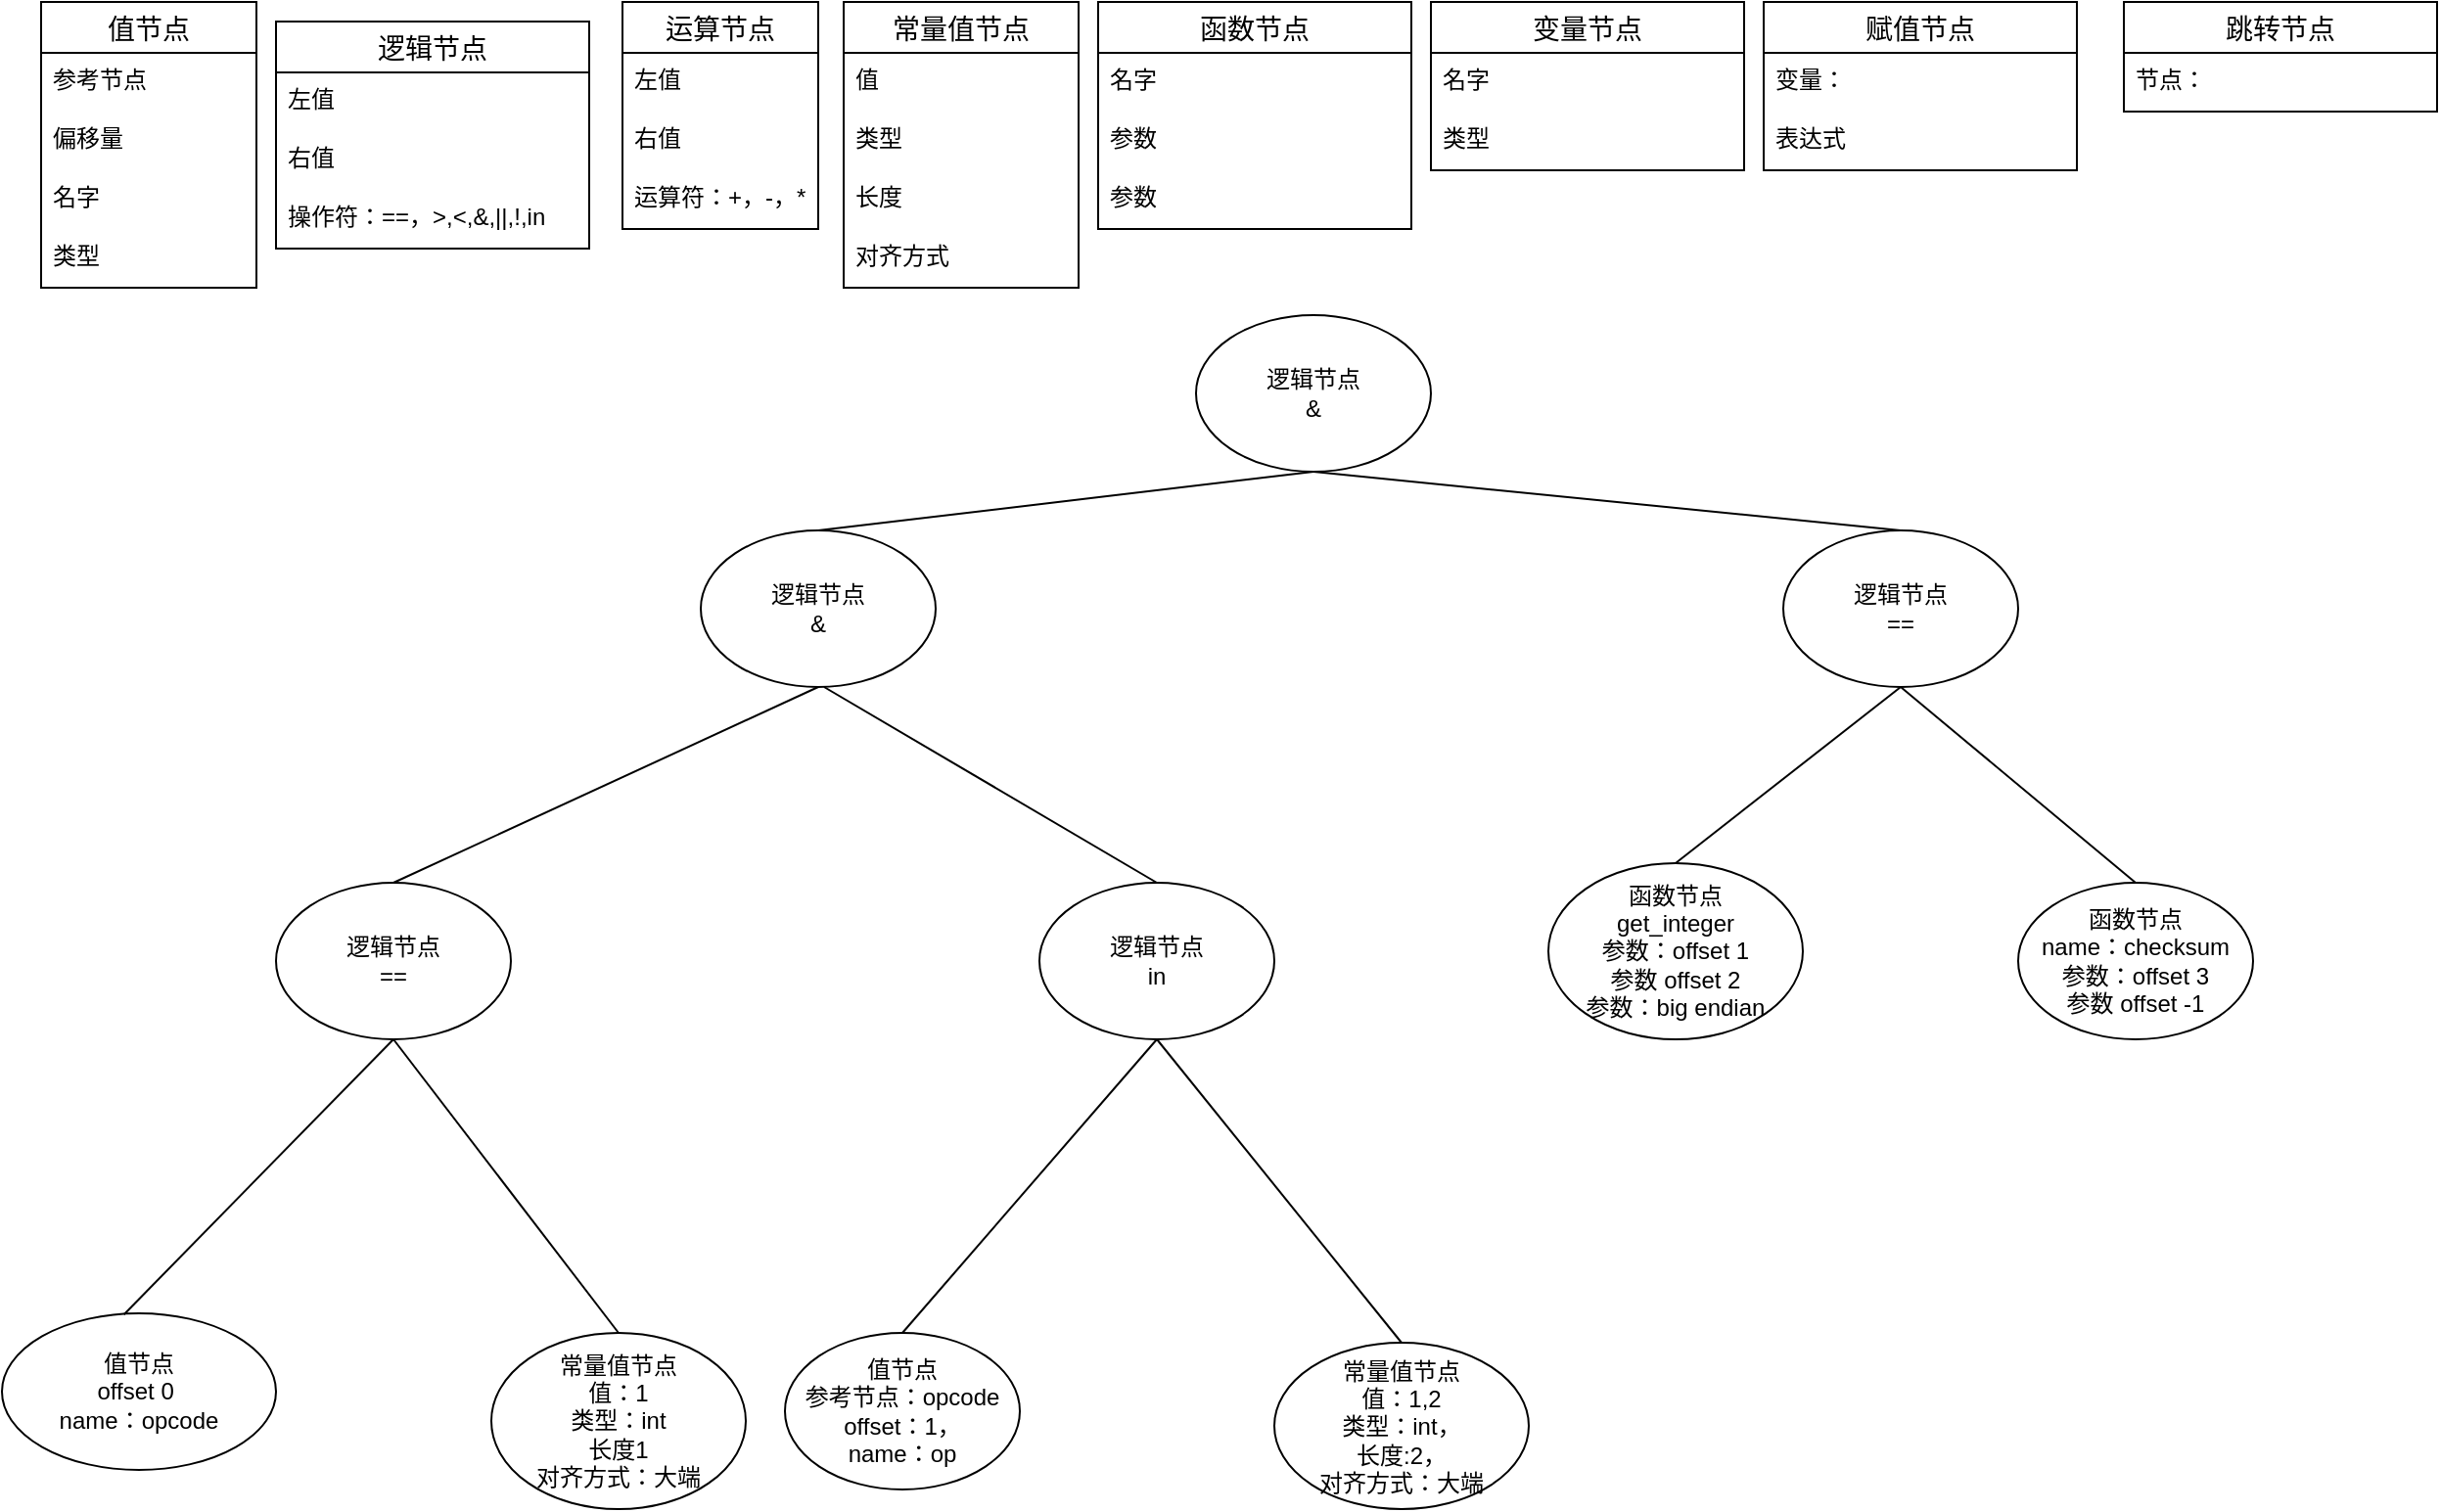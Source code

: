 <mxfile version="17.1.2" type="github">
  <diagram id="O3vF5IVw8UJ3JbansQLu" name="Page-1">
    <mxGraphModel dx="2863" dy="436" grid="1" gridSize="10" guides="1" tooltips="1" connect="1" arrows="1" fold="1" page="1" pageScale="1" pageWidth="827" pageHeight="1169" math="0" shadow="0">
      <root>
        <mxCell id="0" />
        <mxCell id="1" parent="0" />
        <mxCell id="PzEa61WQFkLlJApvxR5u-28" value="值节点" style="swimlane;fontStyle=0;childLayout=stackLayout;horizontal=1;startSize=26;horizontalStack=0;resizeParent=1;resizeParentMax=0;resizeLast=0;collapsible=1;marginBottom=0;align=center;fontSize=14;" vertex="1" parent="1">
          <mxGeometry x="-810" y="10" width="110" height="146" as="geometry">
            <mxRectangle x="455" y="820" width="50" height="26" as="alternateBounds" />
          </mxGeometry>
        </mxCell>
        <mxCell id="PzEa61WQFkLlJApvxR5u-29" value="参考节点" style="text;strokeColor=none;fillColor=none;spacingLeft=4;spacingRight=4;overflow=hidden;rotatable=0;points=[[0,0.5],[1,0.5]];portConstraint=eastwest;fontSize=12;" vertex="1" parent="PzEa61WQFkLlJApvxR5u-28">
          <mxGeometry y="26" width="110" height="30" as="geometry" />
        </mxCell>
        <mxCell id="PzEa61WQFkLlJApvxR5u-30" value="偏移量" style="text;strokeColor=none;fillColor=none;spacingLeft=4;spacingRight=4;overflow=hidden;rotatable=0;points=[[0,0.5],[1,0.5]];portConstraint=eastwest;fontSize=12;" vertex="1" parent="PzEa61WQFkLlJApvxR5u-28">
          <mxGeometry y="56" width="110" height="30" as="geometry" />
        </mxCell>
        <mxCell id="PzEa61WQFkLlJApvxR5u-60" value="名字" style="text;strokeColor=none;fillColor=none;spacingLeft=4;spacingRight=4;overflow=hidden;rotatable=0;points=[[0,0.5],[1,0.5]];portConstraint=eastwest;fontSize=12;" vertex="1" parent="PzEa61WQFkLlJApvxR5u-28">
          <mxGeometry y="86" width="110" height="30" as="geometry" />
        </mxCell>
        <mxCell id="PzEa61WQFkLlJApvxR5u-65" value="类型" style="text;strokeColor=none;fillColor=none;spacingLeft=4;spacingRight=4;overflow=hidden;rotatable=0;points=[[0,0.5],[1,0.5]];portConstraint=eastwest;fontSize=12;" vertex="1" parent="PzEa61WQFkLlJApvxR5u-28">
          <mxGeometry y="116" width="110" height="30" as="geometry" />
        </mxCell>
        <mxCell id="PzEa61WQFkLlJApvxR5u-32" value="逻辑节点" style="swimlane;fontStyle=0;childLayout=stackLayout;horizontal=1;startSize=26;horizontalStack=0;resizeParent=1;resizeParentMax=0;resizeLast=0;collapsible=1;marginBottom=0;align=center;fontSize=14;" vertex="1" parent="1">
          <mxGeometry x="-690" y="20" width="160" height="116" as="geometry" />
        </mxCell>
        <mxCell id="PzEa61WQFkLlJApvxR5u-33" value="左值" style="text;strokeColor=none;fillColor=none;spacingLeft=4;spacingRight=4;overflow=hidden;rotatable=0;points=[[0,0.5],[1,0.5]];portConstraint=eastwest;fontSize=12;" vertex="1" parent="PzEa61WQFkLlJApvxR5u-32">
          <mxGeometry y="26" width="160" height="30" as="geometry" />
        </mxCell>
        <mxCell id="PzEa61WQFkLlJApvxR5u-34" value="右值" style="text;strokeColor=none;fillColor=none;spacingLeft=4;spacingRight=4;overflow=hidden;rotatable=0;points=[[0,0.5],[1,0.5]];portConstraint=eastwest;fontSize=12;" vertex="1" parent="PzEa61WQFkLlJApvxR5u-32">
          <mxGeometry y="56" width="160" height="30" as="geometry" />
        </mxCell>
        <mxCell id="PzEa61WQFkLlJApvxR5u-35" value="操作符：==，&gt;,&lt;,&amp;,||,!,in" style="text;strokeColor=none;fillColor=none;spacingLeft=4;spacingRight=4;overflow=hidden;rotatable=0;points=[[0,0.5],[1,0.5]];portConstraint=eastwest;fontSize=12;" vertex="1" parent="PzEa61WQFkLlJApvxR5u-32">
          <mxGeometry y="86" width="160" height="30" as="geometry" />
        </mxCell>
        <mxCell id="PzEa61WQFkLlJApvxR5u-66" value="运算节点" style="swimlane;fontStyle=0;childLayout=stackLayout;horizontal=1;startSize=26;horizontalStack=0;resizeParent=1;resizeParentMax=0;resizeLast=0;collapsible=1;marginBottom=0;align=center;fontSize=14;" vertex="1" parent="1">
          <mxGeometry x="-513" y="10" width="100" height="116" as="geometry" />
        </mxCell>
        <mxCell id="PzEa61WQFkLlJApvxR5u-67" value="左值" style="text;strokeColor=none;fillColor=none;spacingLeft=4;spacingRight=4;overflow=hidden;rotatable=0;points=[[0,0.5],[1,0.5]];portConstraint=eastwest;fontSize=12;" vertex="1" parent="PzEa61WQFkLlJApvxR5u-66">
          <mxGeometry y="26" width="100" height="30" as="geometry" />
        </mxCell>
        <mxCell id="PzEa61WQFkLlJApvxR5u-68" value="右值" style="text;strokeColor=none;fillColor=none;spacingLeft=4;spacingRight=4;overflow=hidden;rotatable=0;points=[[0,0.5],[1,0.5]];portConstraint=eastwest;fontSize=12;" vertex="1" parent="PzEa61WQFkLlJApvxR5u-66">
          <mxGeometry y="56" width="100" height="30" as="geometry" />
        </mxCell>
        <mxCell id="PzEa61WQFkLlJApvxR5u-69" value="运算符：+，-，*，/" style="text;strokeColor=none;fillColor=none;spacingLeft=4;spacingRight=4;overflow=hidden;rotatable=0;points=[[0,0.5],[1,0.5]];portConstraint=eastwest;fontSize=12;" vertex="1" parent="PzEa61WQFkLlJApvxR5u-66">
          <mxGeometry y="86" width="100" height="30" as="geometry" />
        </mxCell>
        <mxCell id="PzEa61WQFkLlJApvxR5u-70" value="常量值节点" style="swimlane;fontStyle=0;childLayout=stackLayout;horizontal=1;startSize=26;horizontalStack=0;resizeParent=1;resizeParentMax=0;resizeLast=0;collapsible=1;marginBottom=0;align=center;fontSize=14;" vertex="1" parent="1">
          <mxGeometry x="-400" y="10" width="120" height="146" as="geometry" />
        </mxCell>
        <mxCell id="PzEa61WQFkLlJApvxR5u-71" value="值" style="text;strokeColor=none;fillColor=none;spacingLeft=4;spacingRight=4;overflow=hidden;rotatable=0;points=[[0,0.5],[1,0.5]];portConstraint=eastwest;fontSize=12;" vertex="1" parent="PzEa61WQFkLlJApvxR5u-70">
          <mxGeometry y="26" width="120" height="30" as="geometry" />
        </mxCell>
        <mxCell id="PzEa61WQFkLlJApvxR5u-72" value="类型" style="text;strokeColor=none;fillColor=none;spacingLeft=4;spacingRight=4;overflow=hidden;rotatable=0;points=[[0,0.5],[1,0.5]];portConstraint=eastwest;fontSize=12;" vertex="1" parent="PzEa61WQFkLlJApvxR5u-70">
          <mxGeometry y="56" width="120" height="30" as="geometry" />
        </mxCell>
        <mxCell id="PzEa61WQFkLlJApvxR5u-73" value="长度" style="text;strokeColor=none;fillColor=none;spacingLeft=4;spacingRight=4;overflow=hidden;rotatable=0;points=[[0,0.5],[1,0.5]];portConstraint=eastwest;fontSize=12;" vertex="1" parent="PzEa61WQFkLlJApvxR5u-70">
          <mxGeometry y="86" width="120" height="30" as="geometry" />
        </mxCell>
        <mxCell id="PzEa61WQFkLlJApvxR5u-74" value="对齐方式" style="text;strokeColor=none;fillColor=none;spacingLeft=4;spacingRight=4;overflow=hidden;rotatable=0;points=[[0,0.5],[1,0.5]];portConstraint=eastwest;fontSize=12;" vertex="1" parent="PzEa61WQFkLlJApvxR5u-70">
          <mxGeometry y="116" width="120" height="30" as="geometry" />
        </mxCell>
        <mxCell id="PzEa61WQFkLlJApvxR5u-75" value="函数节点" style="swimlane;fontStyle=0;childLayout=stackLayout;horizontal=1;startSize=26;horizontalStack=0;resizeParent=1;resizeParentMax=0;resizeLast=0;collapsible=1;marginBottom=0;align=center;fontSize=14;" vertex="1" parent="1">
          <mxGeometry x="-270" y="10" width="160" height="116" as="geometry" />
        </mxCell>
        <mxCell id="PzEa61WQFkLlJApvxR5u-76" value="名字" style="text;strokeColor=none;fillColor=none;spacingLeft=4;spacingRight=4;overflow=hidden;rotatable=0;points=[[0,0.5],[1,0.5]];portConstraint=eastwest;fontSize=12;" vertex="1" parent="PzEa61WQFkLlJApvxR5u-75">
          <mxGeometry y="26" width="160" height="30" as="geometry" />
        </mxCell>
        <mxCell id="PzEa61WQFkLlJApvxR5u-77" value="参数" style="text;strokeColor=none;fillColor=none;spacingLeft=4;spacingRight=4;overflow=hidden;rotatable=0;points=[[0,0.5],[1,0.5]];portConstraint=eastwest;fontSize=12;" vertex="1" parent="PzEa61WQFkLlJApvxR5u-75">
          <mxGeometry y="56" width="160" height="30" as="geometry" />
        </mxCell>
        <mxCell id="PzEa61WQFkLlJApvxR5u-78" value="参数" style="text;strokeColor=none;fillColor=none;spacingLeft=4;spacingRight=4;overflow=hidden;rotatable=0;points=[[0,0.5],[1,0.5]];portConstraint=eastwest;fontSize=12;" vertex="1" parent="PzEa61WQFkLlJApvxR5u-75">
          <mxGeometry y="86" width="160" height="30" as="geometry" />
        </mxCell>
        <mxCell id="PzEa61WQFkLlJApvxR5u-92" value="变量节点" style="swimlane;fontStyle=0;childLayout=stackLayout;horizontal=1;startSize=26;horizontalStack=0;resizeParent=1;resizeParentMax=0;resizeLast=0;collapsible=1;marginBottom=0;align=center;fontSize=14;" vertex="1" parent="1">
          <mxGeometry x="-100" y="10" width="160" height="86" as="geometry" />
        </mxCell>
        <mxCell id="PzEa61WQFkLlJApvxR5u-93" value="名字" style="text;strokeColor=none;fillColor=none;spacingLeft=4;spacingRight=4;overflow=hidden;rotatable=0;points=[[0,0.5],[1,0.5]];portConstraint=eastwest;fontSize=12;" vertex="1" parent="PzEa61WQFkLlJApvxR5u-92">
          <mxGeometry y="26" width="160" height="30" as="geometry" />
        </mxCell>
        <mxCell id="PzEa61WQFkLlJApvxR5u-94" value="类型" style="text;strokeColor=none;fillColor=none;spacingLeft=4;spacingRight=4;overflow=hidden;rotatable=0;points=[[0,0.5],[1,0.5]];portConstraint=eastwest;fontSize=12;" vertex="1" parent="PzEa61WQFkLlJApvxR5u-92">
          <mxGeometry y="56" width="160" height="30" as="geometry" />
        </mxCell>
        <mxCell id="PzEa61WQFkLlJApvxR5u-96" value="赋值节点" style="swimlane;fontStyle=0;childLayout=stackLayout;horizontal=1;startSize=26;horizontalStack=0;resizeParent=1;resizeParentMax=0;resizeLast=0;collapsible=1;marginBottom=0;align=center;fontSize=14;" vertex="1" parent="1">
          <mxGeometry x="70" y="10" width="160" height="86" as="geometry" />
        </mxCell>
        <mxCell id="PzEa61WQFkLlJApvxR5u-97" value="变量：" style="text;strokeColor=none;fillColor=none;spacingLeft=4;spacingRight=4;overflow=hidden;rotatable=0;points=[[0,0.5],[1,0.5]];portConstraint=eastwest;fontSize=12;" vertex="1" parent="PzEa61WQFkLlJApvxR5u-96">
          <mxGeometry y="26" width="160" height="30" as="geometry" />
        </mxCell>
        <mxCell id="PzEa61WQFkLlJApvxR5u-98" value="表达式" style="text;strokeColor=none;fillColor=none;spacingLeft=4;spacingRight=4;overflow=hidden;rotatable=0;points=[[0,0.5],[1,0.5]];portConstraint=eastwest;fontSize=12;" vertex="1" parent="PzEa61WQFkLlJApvxR5u-96">
          <mxGeometry y="56" width="160" height="30" as="geometry" />
        </mxCell>
        <mxCell id="PzEa61WQFkLlJApvxR5u-100" value="跳转节点" style="swimlane;fontStyle=0;childLayout=stackLayout;horizontal=1;startSize=26;horizontalStack=0;resizeParent=1;resizeParentMax=0;resizeLast=0;collapsible=1;marginBottom=0;align=center;fontSize=14;" vertex="1" parent="1">
          <mxGeometry x="254" y="10" width="160" height="56" as="geometry" />
        </mxCell>
        <mxCell id="PzEa61WQFkLlJApvxR5u-101" value="节点：" style="text;strokeColor=none;fillColor=none;spacingLeft=4;spacingRight=4;overflow=hidden;rotatable=0;points=[[0,0.5],[1,0.5]];portConstraint=eastwest;fontSize=12;" vertex="1" parent="PzEa61WQFkLlJApvxR5u-100">
          <mxGeometry y="26" width="160" height="30" as="geometry" />
        </mxCell>
        <mxCell id="PzEa61WQFkLlJApvxR5u-104" value="逻辑节点&lt;br&gt;&amp;amp;" style="ellipse;whiteSpace=wrap;html=1;" vertex="1" parent="1">
          <mxGeometry x="-220" y="170" width="120" height="80" as="geometry" />
        </mxCell>
        <mxCell id="PzEa61WQFkLlJApvxR5u-105" value="逻辑节点&lt;br&gt;&amp;amp;" style="ellipse;whiteSpace=wrap;html=1;" vertex="1" parent="1">
          <mxGeometry x="-473" y="280" width="120" height="80" as="geometry" />
        </mxCell>
        <mxCell id="PzEa61WQFkLlJApvxR5u-106" value="逻辑节点&lt;br&gt;in" style="ellipse;whiteSpace=wrap;html=1;" vertex="1" parent="1">
          <mxGeometry x="-300" y="460" width="120" height="80" as="geometry" />
        </mxCell>
        <mxCell id="PzEa61WQFkLlJApvxR5u-108" value="逻辑节点&lt;br&gt;==" style="ellipse;whiteSpace=wrap;html=1;" vertex="1" parent="1">
          <mxGeometry x="-690" y="460" width="120" height="80" as="geometry" />
        </mxCell>
        <mxCell id="PzEa61WQFkLlJApvxR5u-109" value="值节点&lt;br&gt;offset 0&amp;nbsp;&lt;br&gt;name：opcode" style="ellipse;whiteSpace=wrap;html=1;" vertex="1" parent="1">
          <mxGeometry x="-830" y="680" width="140" height="80" as="geometry" />
        </mxCell>
        <mxCell id="PzEa61WQFkLlJApvxR5u-110" value="值节点&lt;br&gt;参考节点：opcode&lt;br&gt;offset：1，&lt;br&gt;name：op" style="ellipse;whiteSpace=wrap;html=1;" vertex="1" parent="1">
          <mxGeometry x="-430" y="690" width="120" height="80" as="geometry" />
        </mxCell>
        <mxCell id="PzEa61WQFkLlJApvxR5u-111" value="常量值节点&lt;br&gt;值：1&lt;br&gt;类型：int&lt;br&gt;长度1&lt;br&gt;对齐方式：大端" style="ellipse;whiteSpace=wrap;html=1;" vertex="1" parent="1">
          <mxGeometry x="-580" y="690" width="130" height="90" as="geometry" />
        </mxCell>
        <mxCell id="PzEa61WQFkLlJApvxR5u-112" value="常量值节点&lt;br&gt;值：1,2&lt;br&gt;类型：int，&lt;br&gt;长度:2，&lt;br&gt;对齐方式：大端" style="ellipse;whiteSpace=wrap;html=1;" vertex="1" parent="1">
          <mxGeometry x="-180" y="695" width="130" height="85" as="geometry" />
        </mxCell>
        <mxCell id="PzEa61WQFkLlJApvxR5u-113" value="逻辑节点&lt;br&gt;==" style="ellipse;whiteSpace=wrap;html=1;" vertex="1" parent="1">
          <mxGeometry x="80" y="280" width="120" height="80" as="geometry" />
        </mxCell>
        <mxCell id="PzEa61WQFkLlJApvxR5u-114" value="函数节点&lt;br&gt;get_integer&lt;br&gt;参数：offset 1&lt;br&gt;参数 offset 2&lt;br&gt;参数：big endian" style="ellipse;whiteSpace=wrap;html=1;" vertex="1" parent="1">
          <mxGeometry x="-40" y="450" width="130" height="90" as="geometry" />
        </mxCell>
        <mxCell id="PzEa61WQFkLlJApvxR5u-115" value="函数节点&lt;br&gt;name：checksum&lt;br&gt;参数：offset 3&lt;br&gt;参数 offset -1" style="ellipse;whiteSpace=wrap;html=1;" vertex="1" parent="1">
          <mxGeometry x="200" y="460" width="120" height="80" as="geometry" />
        </mxCell>
        <mxCell id="PzEa61WQFkLlJApvxR5u-116" value="" style="endArrow=none;html=1;rounded=0;exitX=0.445;exitY=0.008;exitDx=0;exitDy=0;exitPerimeter=0;entryX=0.5;entryY=1;entryDx=0;entryDy=0;" edge="1" parent="1" source="PzEa61WQFkLlJApvxR5u-109" target="PzEa61WQFkLlJApvxR5u-108">
          <mxGeometry width="50" height="50" relative="1" as="geometry">
            <mxPoint x="-660" y="590" as="sourcePoint" />
            <mxPoint x="-610" y="540" as="targetPoint" />
          </mxGeometry>
        </mxCell>
        <mxCell id="PzEa61WQFkLlJApvxR5u-117" value="" style="endArrow=none;html=1;rounded=0;exitX=0.5;exitY=0;exitDx=0;exitDy=0;" edge="1" parent="1" source="PzEa61WQFkLlJApvxR5u-111">
          <mxGeometry width="50" height="50" relative="1" as="geometry">
            <mxPoint x="-620" y="610" as="sourcePoint" />
            <mxPoint x="-630" y="540" as="targetPoint" />
          </mxGeometry>
        </mxCell>
        <mxCell id="PzEa61WQFkLlJApvxR5u-118" value="" style="endArrow=none;html=1;rounded=0;entryX=0.5;entryY=1;entryDx=0;entryDy=0;exitX=0.5;exitY=0;exitDx=0;exitDy=0;" edge="1" parent="1" source="PzEa61WQFkLlJApvxR5u-110" target="PzEa61WQFkLlJApvxR5u-106">
          <mxGeometry width="50" height="50" relative="1" as="geometry">
            <mxPoint x="-310" y="620" as="sourcePoint" />
            <mxPoint x="-260" y="570" as="targetPoint" />
          </mxGeometry>
        </mxCell>
        <mxCell id="PzEa61WQFkLlJApvxR5u-119" value="" style="endArrow=none;html=1;rounded=0;entryX=0.5;entryY=1;entryDx=0;entryDy=0;exitX=0.5;exitY=0;exitDx=0;exitDy=0;" edge="1" parent="1" source="PzEa61WQFkLlJApvxR5u-112" target="PzEa61WQFkLlJApvxR5u-106">
          <mxGeometry width="50" height="50" relative="1" as="geometry">
            <mxPoint x="-210" y="620" as="sourcePoint" />
            <mxPoint x="-160" y="570" as="targetPoint" />
          </mxGeometry>
        </mxCell>
        <mxCell id="PzEa61WQFkLlJApvxR5u-120" value="" style="endArrow=none;html=1;rounded=0;entryX=0.5;entryY=1;entryDx=0;entryDy=0;exitX=0.5;exitY=0;exitDx=0;exitDy=0;" edge="1" parent="1" source="PzEa61WQFkLlJApvxR5u-108" target="PzEa61WQFkLlJApvxR5u-105">
          <mxGeometry width="50" height="50" relative="1" as="geometry">
            <mxPoint x="-490" y="420" as="sourcePoint" />
            <mxPoint x="-440" y="370" as="targetPoint" />
          </mxGeometry>
        </mxCell>
        <mxCell id="PzEa61WQFkLlJApvxR5u-121" value="" style="endArrow=none;html=1;rounded=0;exitX=0.5;exitY=0;exitDx=0;exitDy=0;" edge="1" parent="1" source="PzEa61WQFkLlJApvxR5u-106">
          <mxGeometry width="50" height="50" relative="1" as="geometry">
            <mxPoint x="-380" y="430" as="sourcePoint" />
            <mxPoint x="-410" y="360" as="targetPoint" />
          </mxGeometry>
        </mxCell>
        <mxCell id="PzEa61WQFkLlJApvxR5u-122" value="" style="endArrow=none;html=1;rounded=0;entryX=0.5;entryY=1;entryDx=0;entryDy=0;exitX=0.5;exitY=0;exitDx=0;exitDy=0;" edge="1" parent="1" source="PzEa61WQFkLlJApvxR5u-105" target="PzEa61WQFkLlJApvxR5u-104">
          <mxGeometry width="50" height="50" relative="1" as="geometry">
            <mxPoint x="-190" y="300" as="sourcePoint" />
            <mxPoint x="-140" y="250" as="targetPoint" />
          </mxGeometry>
        </mxCell>
        <mxCell id="PzEa61WQFkLlJApvxR5u-123" value="" style="endArrow=none;html=1;rounded=0;exitX=0.5;exitY=0;exitDx=0;exitDy=0;" edge="1" parent="1" source="PzEa61WQFkLlJApvxR5u-113">
          <mxGeometry width="50" height="50" relative="1" as="geometry">
            <mxPoint x="-60" y="320" as="sourcePoint" />
            <mxPoint x="-160" y="250" as="targetPoint" />
          </mxGeometry>
        </mxCell>
        <mxCell id="PzEa61WQFkLlJApvxR5u-124" value="" style="endArrow=none;html=1;rounded=0;entryX=0.5;entryY=1;entryDx=0;entryDy=0;exitX=0.5;exitY=0;exitDx=0;exitDy=0;" edge="1" parent="1" source="PzEa61WQFkLlJApvxR5u-114" target="PzEa61WQFkLlJApvxR5u-113">
          <mxGeometry width="50" height="50" relative="1" as="geometry">
            <mxPoint x="80" y="430" as="sourcePoint" />
            <mxPoint x="130" y="380" as="targetPoint" />
          </mxGeometry>
        </mxCell>
        <mxCell id="PzEa61WQFkLlJApvxR5u-125" value="" style="endArrow=none;html=1;rounded=0;entryX=0.5;entryY=1;entryDx=0;entryDy=0;exitX=0.5;exitY=0;exitDx=0;exitDy=0;" edge="1" parent="1" source="PzEa61WQFkLlJApvxR5u-115" target="PzEa61WQFkLlJApvxR5u-113">
          <mxGeometry width="50" height="50" relative="1" as="geometry">
            <mxPoint x="160" y="420" as="sourcePoint" />
            <mxPoint x="210" y="370" as="targetPoint" />
          </mxGeometry>
        </mxCell>
      </root>
    </mxGraphModel>
  </diagram>
</mxfile>
